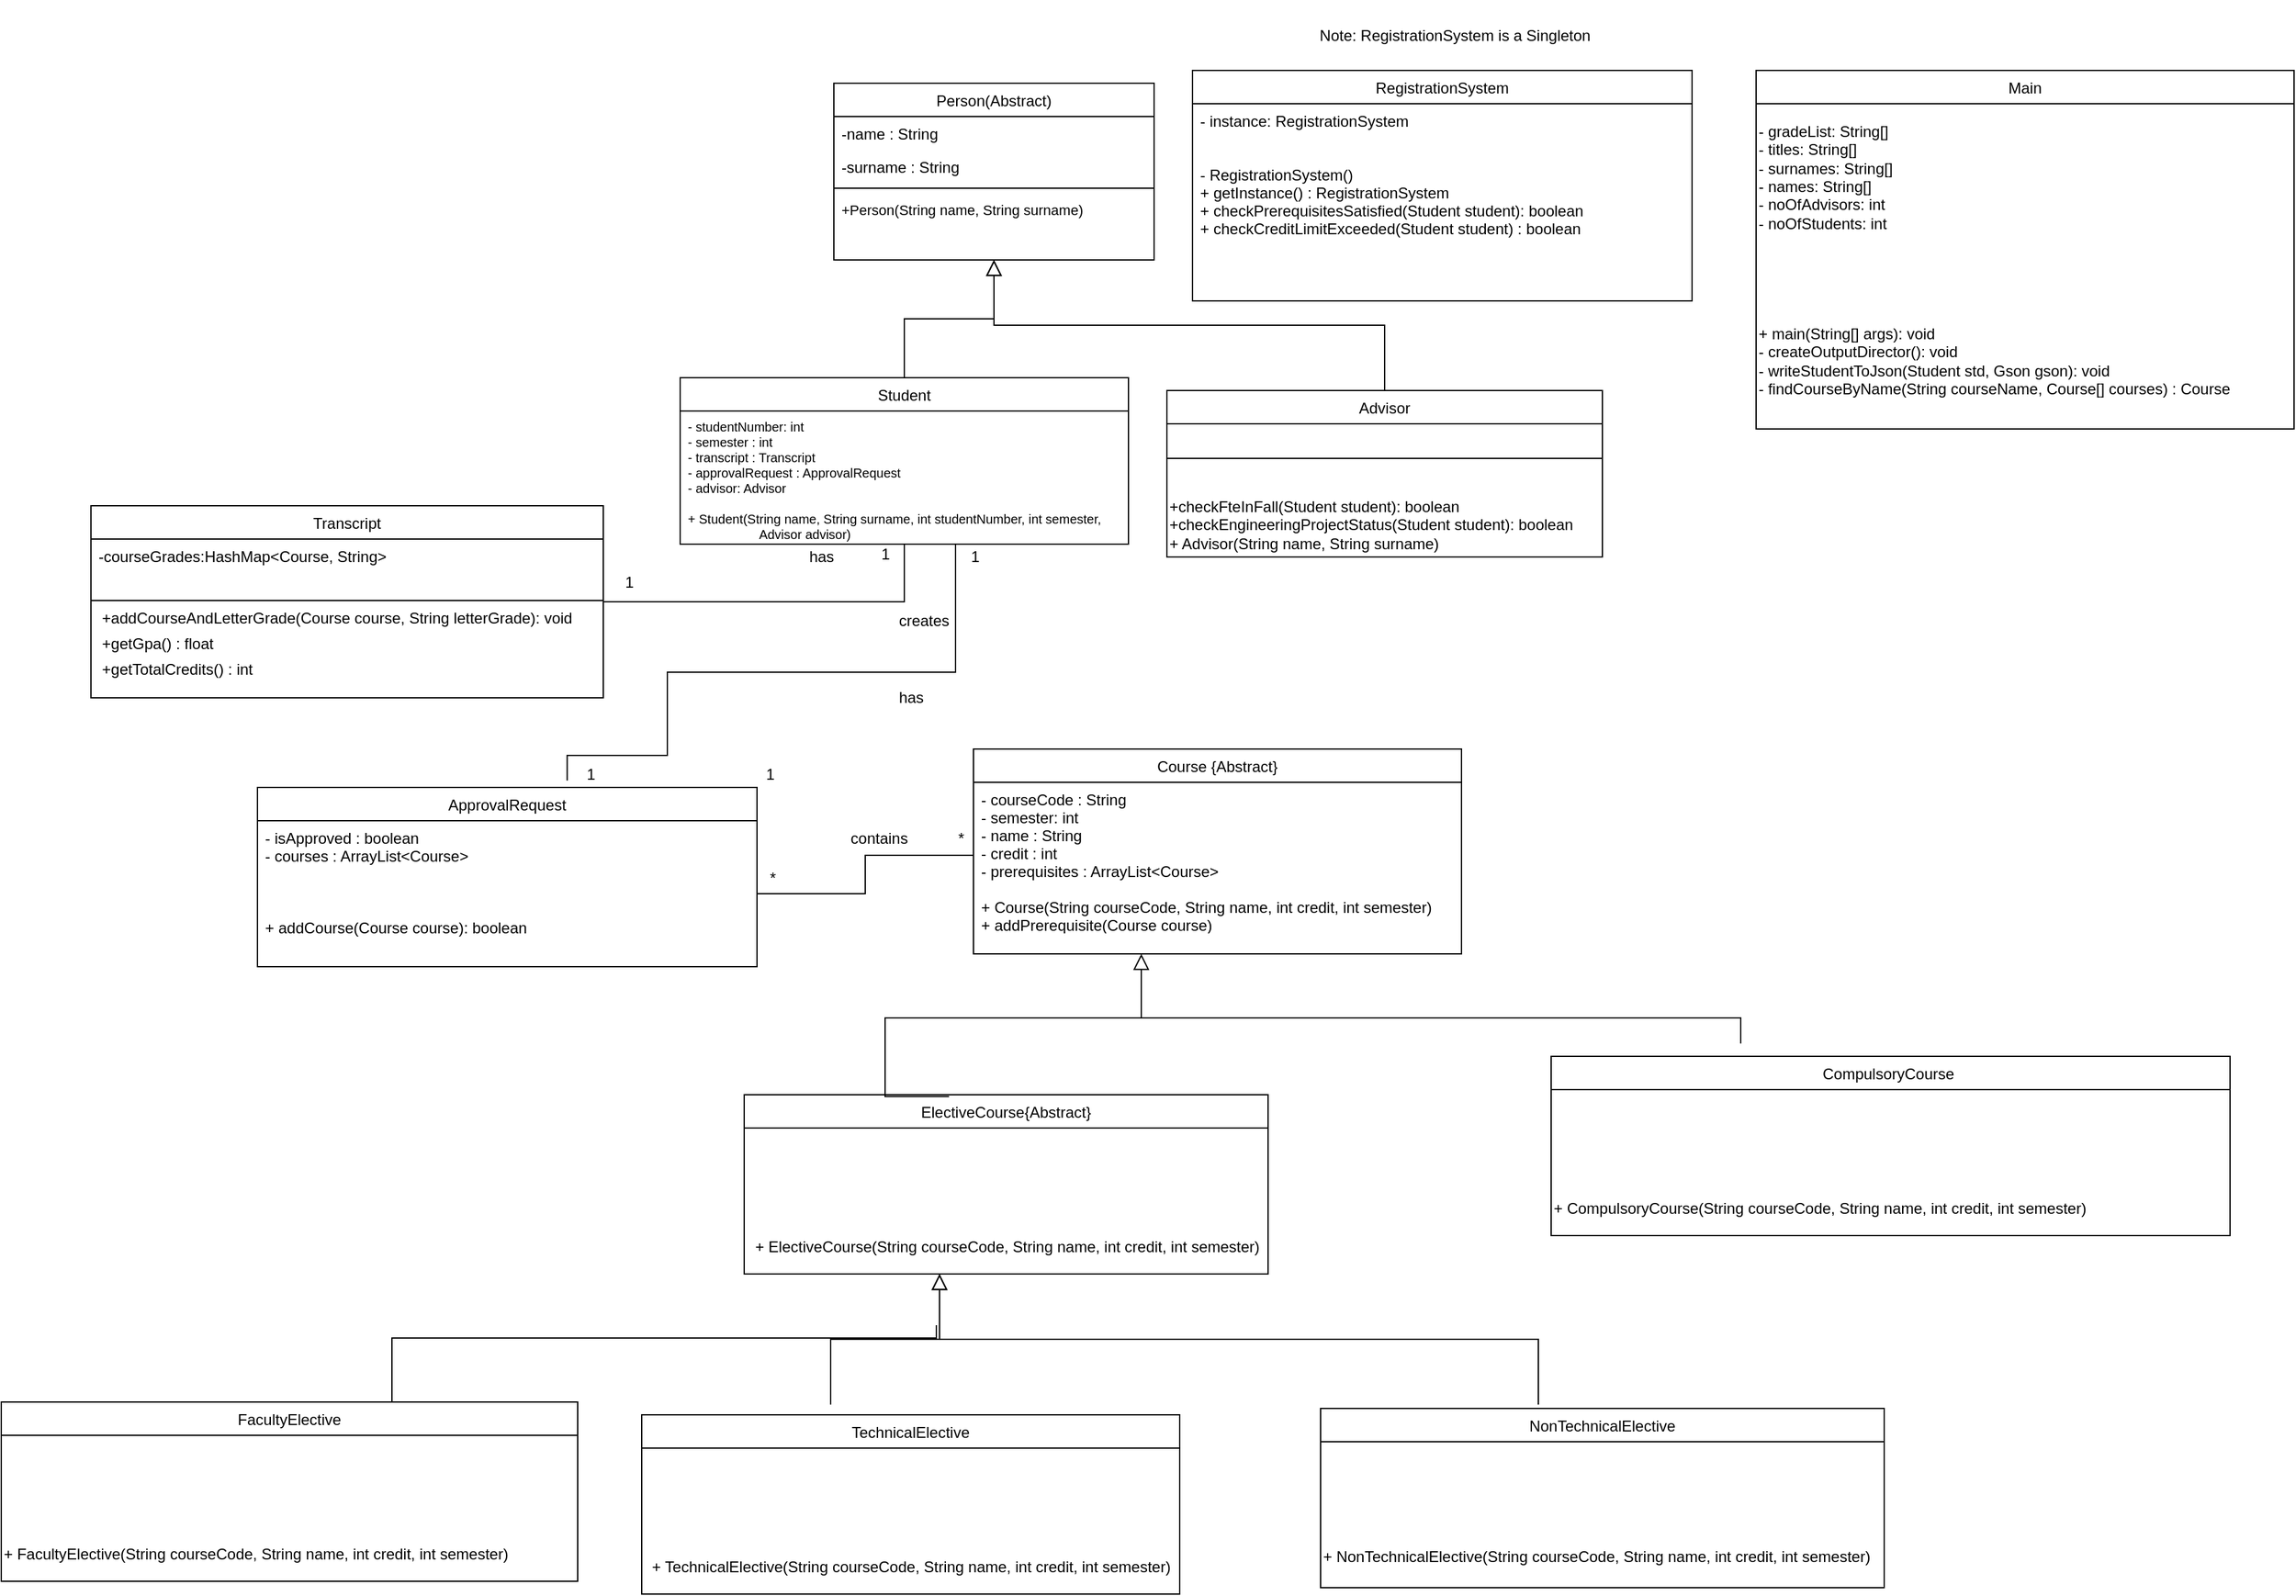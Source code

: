<mxfile version="15.9.1" type="device"><diagram id="C5RBs43oDa-KdzZeNtuy" name="Page-1"><mxGraphModel dx="4151" dy="1544" grid="1" gridSize="10" guides="1" tooltips="1" connect="1" arrows="1" fold="1" page="1" pageScale="1" pageWidth="827" pageHeight="1169" math="0" shadow="0"><root><mxCell id="WIyWlLk6GJQsqaUBKTNV-0"/><mxCell id="WIyWlLk6GJQsqaUBKTNV-1" parent="WIyWlLk6GJQsqaUBKTNV-0"/><mxCell id="zkfFHV4jXpPFQw0GAbJ--0" value="Person(Abstract)" style="swimlane;fontStyle=0;align=center;verticalAlign=top;childLayout=stackLayout;horizontal=1;startSize=26;horizontalStack=0;resizeParent=1;resizeLast=0;collapsible=1;marginBottom=0;rounded=0;shadow=0;strokeWidth=1;" parent="WIyWlLk6GJQsqaUBKTNV-1" vertex="1"><mxGeometry x="160" y="120" width="250" height="138" as="geometry"><mxRectangle x="230" y="140" width="160" height="26" as="alternateBounds"/></mxGeometry></mxCell><mxCell id="zkfFHV4jXpPFQw0GAbJ--1" value="-name : String" style="text;align=left;verticalAlign=top;spacingLeft=4;spacingRight=4;overflow=hidden;rotatable=0;points=[[0,0.5],[1,0.5]];portConstraint=eastwest;" parent="zkfFHV4jXpPFQw0GAbJ--0" vertex="1"><mxGeometry y="26" width="250" height="26" as="geometry"/></mxCell><mxCell id="zkfFHV4jXpPFQw0GAbJ--2" value="-surname : String" style="text;align=left;verticalAlign=top;spacingLeft=4;spacingRight=4;overflow=hidden;rotatable=0;points=[[0,0.5],[1,0.5]];portConstraint=eastwest;rounded=0;shadow=0;html=0;" parent="zkfFHV4jXpPFQw0GAbJ--0" vertex="1"><mxGeometry y="52" width="250" height="26" as="geometry"/></mxCell><mxCell id="zkfFHV4jXpPFQw0GAbJ--4" value="" style="line;html=1;strokeWidth=1;align=left;verticalAlign=middle;spacingTop=-1;spacingLeft=3;spacingRight=3;rotatable=0;labelPosition=right;points=[];portConstraint=eastwest;" parent="zkfFHV4jXpPFQw0GAbJ--0" vertex="1"><mxGeometry y="78" width="250" height="8" as="geometry"/></mxCell><mxCell id="v041M9IS-gCjZcnM9Cg_-3" value="+Person(String name, String surname)" style="text;align=left;verticalAlign=top;spacingLeft=4;spacingRight=4;overflow=hidden;rotatable=0;points=[[0,0.5],[1,0.5]];portConstraint=eastwest;rounded=0;shadow=0;html=0;fontSize=11;" parent="zkfFHV4jXpPFQw0GAbJ--0" vertex="1"><mxGeometry y="86" width="250" height="26" as="geometry"/></mxCell><mxCell id="zkfFHV4jXpPFQw0GAbJ--6" value="Student" style="swimlane;fontStyle=0;align=center;verticalAlign=top;childLayout=stackLayout;horizontal=1;startSize=26;horizontalStack=0;resizeParent=1;resizeLast=0;collapsible=1;marginBottom=0;rounded=0;shadow=0;strokeWidth=1;" parent="WIyWlLk6GJQsqaUBKTNV-1" vertex="1"><mxGeometry x="40" y="350" width="350" height="130" as="geometry"><mxRectangle x="130" y="380" width="160" height="26" as="alternateBounds"/></mxGeometry></mxCell><mxCell id="zkfFHV4jXpPFQw0GAbJ--8" value="- studentNumber: int&#10;- semester : int&#10;- transcript : Transcript&#10;- approvalRequest : ApprovalRequest&#10;- advisor: Advisor&#10;&#10;+ Student(String name, String surname, int studentNumber, int semester, &#10;                    Advisor advisor)" style="text;align=left;verticalAlign=top;spacingLeft=4;spacingRight=4;overflow=hidden;rotatable=0;points=[[0,0.5],[1,0.5]];portConstraint=eastwest;rounded=0;shadow=0;html=0;fontSize=10;" parent="zkfFHV4jXpPFQw0GAbJ--6" vertex="1"><mxGeometry y="26" width="350" height="104" as="geometry"/></mxCell><mxCell id="zkfFHV4jXpPFQw0GAbJ--12" value="" style="endArrow=block;endSize=10;endFill=0;shadow=0;strokeWidth=1;rounded=0;edgeStyle=elbowEdgeStyle;elbow=vertical;" parent="WIyWlLk6GJQsqaUBKTNV-1" source="zkfFHV4jXpPFQw0GAbJ--6" target="zkfFHV4jXpPFQw0GAbJ--0" edge="1"><mxGeometry width="160" relative="1" as="geometry"><mxPoint x="200" y="203" as="sourcePoint"/><mxPoint x="200" y="203" as="targetPoint"/></mxGeometry></mxCell><mxCell id="zkfFHV4jXpPFQw0GAbJ--13" value="Advisor" style="swimlane;fontStyle=0;align=center;verticalAlign=top;childLayout=stackLayout;horizontal=1;startSize=26;horizontalStack=0;resizeParent=1;resizeLast=0;collapsible=1;marginBottom=0;rounded=0;shadow=0;strokeWidth=1;" parent="WIyWlLk6GJQsqaUBKTNV-1" vertex="1"><mxGeometry x="420" y="360" width="340" height="130" as="geometry"><mxRectangle x="340" y="380" width="170" height="26" as="alternateBounds"/></mxGeometry></mxCell><mxCell id="zkfFHV4jXpPFQw0GAbJ--15" value="" style="line;html=1;strokeWidth=1;align=left;verticalAlign=middle;spacingTop=-1;spacingLeft=3;spacingRight=3;rotatable=0;labelPosition=right;points=[];portConstraint=eastwest;" parent="zkfFHV4jXpPFQw0GAbJ--13" vertex="1"><mxGeometry y="26" width="340" height="54" as="geometry"/></mxCell><mxCell id="WQhjMzVnhqIjHnXb6zLU-35" value="+checkFteInFall(Student student): boolean&lt;br&gt;&lt;div&gt;&lt;span&gt;+checkEngineeringProjectStatus(Student student): boolean&lt;/span&gt;&lt;/div&gt;&lt;div&gt;&lt;span&gt;+ Advisor(String name, String surname)&lt;/span&gt;&lt;/div&gt;" style="text;html=1;align=left;verticalAlign=middle;resizable=0;points=[];autosize=1;strokeColor=none;fillColor=none;" parent="zkfFHV4jXpPFQw0GAbJ--13" vertex="1"><mxGeometry y="80" width="340" height="50" as="geometry"/></mxCell><mxCell id="zkfFHV4jXpPFQw0GAbJ--16" value="" style="endArrow=block;endSize=10;endFill=0;shadow=0;strokeWidth=1;rounded=0;edgeStyle=elbowEdgeStyle;elbow=vertical;" parent="WIyWlLk6GJQsqaUBKTNV-1" source="zkfFHV4jXpPFQw0GAbJ--13" target="zkfFHV4jXpPFQw0GAbJ--0" edge="1"><mxGeometry width="160" relative="1" as="geometry"><mxPoint x="210" y="373" as="sourcePoint"/><mxPoint x="310" y="271" as="targetPoint"/></mxGeometry></mxCell><mxCell id="WQhjMzVnhqIjHnXb6zLU-38" style="edgeStyle=orthogonalEdgeStyle;rounded=0;orthogonalLoop=1;jettySize=auto;html=1;entryX=0.5;entryY=1;entryDx=0;entryDy=0;endArrow=none;endFill=0;" parent="WIyWlLk6GJQsqaUBKTNV-1" source="WQhjMzVnhqIjHnXb6zLU-1" target="zkfFHV4jXpPFQw0GAbJ--6" edge="1"><mxGeometry relative="1" as="geometry"/></mxCell><mxCell id="WQhjMzVnhqIjHnXb6zLU-1" value="Transcript" style="swimlane;fontStyle=0;align=center;verticalAlign=top;childLayout=stackLayout;horizontal=1;startSize=26;horizontalStack=0;resizeParent=1;resizeLast=0;collapsible=1;marginBottom=0;rounded=0;shadow=0;strokeWidth=1;" parent="WIyWlLk6GJQsqaUBKTNV-1" vertex="1"><mxGeometry x="-420" y="450" width="400" height="150" as="geometry"><mxRectangle x="130" y="380" width="160" height="26" as="alternateBounds"/></mxGeometry></mxCell><mxCell id="WQhjMzVnhqIjHnXb6zLU-2" value="-courseGrades:HashMap&lt;Course, String&gt;" style="text;align=left;verticalAlign=top;spacingLeft=4;spacingRight=4;overflow=hidden;rotatable=0;points=[[0,0.5],[1,0.5]];portConstraint=eastwest;rounded=0;shadow=0;html=0;" parent="WQhjMzVnhqIjHnXb6zLU-1" vertex="1"><mxGeometry y="26" width="400" height="44" as="geometry"/></mxCell><mxCell id="WQhjMzVnhqIjHnXb6zLU-3" value="" style="line;html=1;strokeWidth=1;align=left;verticalAlign=middle;spacingTop=-1;spacingLeft=3;spacingRight=3;rotatable=0;labelPosition=right;points=[];portConstraint=eastwest;" parent="WQhjMzVnhqIjHnXb6zLU-1" vertex="1"><mxGeometry y="70" width="400" height="8" as="geometry"/></mxCell><mxCell id="WQhjMzVnhqIjHnXb6zLU-4" value="&amp;nbsp; +addCourseAndLetterGrade(Course course, String letterGrade): void" style="text;html=1;align=left;verticalAlign=middle;resizable=0;points=[];autosize=1;strokeColor=none;fillColor=none;" parent="WQhjMzVnhqIjHnXb6zLU-1" vertex="1"><mxGeometry y="78" width="400" height="20" as="geometry"/></mxCell><mxCell id="v041M9IS-gCjZcnM9Cg_-4" value="&amp;nbsp; +getGpa() : float" style="text;html=1;align=left;verticalAlign=middle;resizable=0;points=[];autosize=1;strokeColor=none;fillColor=none;" parent="WQhjMzVnhqIjHnXb6zLU-1" vertex="1"><mxGeometry y="98" width="400" height="20" as="geometry"/></mxCell><mxCell id="jCii--dOWdTjODpA-Z4c-4" value="&amp;nbsp; +getTotalCredits() : int" style="text;html=1;align=left;verticalAlign=middle;resizable=0;points=[];autosize=1;strokeColor=none;fillColor=none;" vertex="1" parent="WQhjMzVnhqIjHnXb6zLU-1"><mxGeometry y="118" width="400" height="20" as="geometry"/></mxCell><mxCell id="WQhjMzVnhqIjHnXb6zLU-5" value="Course {Abstract}" style="swimlane;fontStyle=0;align=center;verticalAlign=top;childLayout=stackLayout;horizontal=1;startSize=26;horizontalStack=0;resizeParent=1;resizeLast=0;collapsible=1;marginBottom=0;rounded=0;shadow=0;strokeWidth=1;" parent="WIyWlLk6GJQsqaUBKTNV-1" vertex="1"><mxGeometry x="269" y="640" width="381" height="160" as="geometry"><mxRectangle x="130" y="380" width="160" height="26" as="alternateBounds"/></mxGeometry></mxCell><mxCell id="WQhjMzVnhqIjHnXb6zLU-6" value="- courseCode : String&#10;- semester: int&#10;- name : String&#10;- credit : int&#10;- prerequisites : ArrayList&lt;Course&gt;&#10;&#10;+ Course(String courseCode, String name, int credit, int semester)&#10;+ addPrerequisite(Course course)" style="text;align=left;verticalAlign=top;spacingLeft=4;spacingRight=4;overflow=hidden;rotatable=0;points=[[0,0.5],[1,0.5]];portConstraint=eastwest;rounded=0;shadow=0;html=0;" parent="WQhjMzVnhqIjHnXb6zLU-5" vertex="1"><mxGeometry y="26" width="381" height="114" as="geometry"/></mxCell><mxCell id="WQhjMzVnhqIjHnXb6zLU-11" value="ElectiveCourse{Abstract}" style="swimlane;fontStyle=0;align=center;verticalAlign=top;childLayout=stackLayout;horizontal=1;startSize=26;horizontalStack=0;resizeParent=1;resizeLast=0;collapsible=1;marginBottom=0;rounded=0;shadow=0;strokeWidth=1;" parent="WIyWlLk6GJQsqaUBKTNV-1" vertex="1"><mxGeometry x="90" y="910" width="409" height="140" as="geometry"><mxRectangle x="130" y="380" width="160" height="26" as="alternateBounds"/></mxGeometry></mxCell><mxCell id="v041M9IS-gCjZcnM9Cg_-7" value="&lt;span style=&quot;font-family: &amp;#34;helvetica&amp;#34; ; font-size: 12px ; text-align: left&quot;&gt;&lt;br&gt;&lt;br&gt;&lt;br&gt;&lt;br&gt;&lt;br&gt;&lt;br&gt;+ ElectiveCourse(String courseCode, String name, int credit, int semester)&lt;/span&gt;" style="text;html=1;align=center;verticalAlign=middle;resizable=0;points=[];autosize=1;strokeColor=none;fillColor=none;fontSize=11;" parent="WQhjMzVnhqIjHnXb6zLU-11" vertex="1"><mxGeometry y="26" width="409" height="100" as="geometry"/></mxCell><mxCell id="WQhjMzVnhqIjHnXb6zLU-13" value="CompulsoryCourse " style="swimlane;fontStyle=0;align=center;verticalAlign=top;childLayout=stackLayout;horizontal=1;startSize=26;horizontalStack=0;resizeParent=1;resizeLast=0;collapsible=1;marginBottom=0;rounded=0;shadow=0;strokeWidth=1;" parent="WIyWlLk6GJQsqaUBKTNV-1" vertex="1"><mxGeometry x="720" y="880" width="530" height="140" as="geometry"><mxRectangle x="130" y="380" width="160" height="26" as="alternateBounds"/></mxGeometry></mxCell><mxCell id="v041M9IS-gCjZcnM9Cg_-11" value="&lt;span style=&quot;font-family: &amp;quot;helvetica&amp;quot; ; font-size: 12px&quot;&gt;&lt;br&gt;&lt;br&gt;&lt;br&gt;&lt;br&gt;&lt;br&gt;&lt;br&gt;&lt;div style=&quot;&quot;&gt;&lt;span&gt;+ CompulsoryCourse(String courseCode, String name, int credit, int semester)&lt;/span&gt;&lt;/div&gt;&lt;/span&gt;" style="text;html=1;align=left;verticalAlign=middle;resizable=0;points=[];autosize=1;strokeColor=none;fillColor=none;fontSize=11;" parent="WQhjMzVnhqIjHnXb6zLU-13" vertex="1"><mxGeometry y="26" width="530" height="100" as="geometry"/></mxCell><mxCell id="WQhjMzVnhqIjHnXb6zLU-15" value="FacultyElective" style="swimlane;fontStyle=0;align=center;verticalAlign=top;childLayout=stackLayout;horizontal=1;startSize=26;horizontalStack=0;resizeParent=1;resizeLast=0;collapsible=1;marginBottom=0;rounded=0;shadow=0;strokeWidth=1;" parent="WIyWlLk6GJQsqaUBKTNV-1" vertex="1"><mxGeometry x="-490" y="1150" width="450" height="140" as="geometry"><mxRectangle x="130" y="380" width="160" height="26" as="alternateBounds"/></mxGeometry></mxCell><mxCell id="v041M9IS-gCjZcnM9Cg_-8" value="&lt;span style=&quot;font-family: &amp;#34;helvetica&amp;#34; ; font-size: 12px&quot;&gt;&lt;br&gt;&lt;br&gt;&lt;br&gt;&lt;br&gt;&lt;br&gt;&lt;br&gt;+ FacultyElective(String courseCode, String name, int credit, int semester)&lt;/span&gt;" style="text;html=1;align=left;verticalAlign=middle;resizable=0;points=[];autosize=1;strokeColor=none;fillColor=none;fontSize=11;" parent="WQhjMzVnhqIjHnXb6zLU-15" vertex="1"><mxGeometry y="26" width="450" height="100" as="geometry"/></mxCell><mxCell id="WQhjMzVnhqIjHnXb6zLU-17" value="NonTechnicalElective" style="swimlane;fontStyle=0;align=center;verticalAlign=top;childLayout=stackLayout;horizontal=1;startSize=26;horizontalStack=0;resizeParent=1;resizeLast=0;collapsible=1;marginBottom=0;rounded=0;shadow=0;strokeWidth=1;" parent="WIyWlLk6GJQsqaUBKTNV-1" vertex="1"><mxGeometry x="540" y="1155" width="440" height="140" as="geometry"><mxRectangle x="130" y="380" width="160" height="26" as="alternateBounds"/></mxGeometry></mxCell><mxCell id="v041M9IS-gCjZcnM9Cg_-10" value="&lt;br&gt;&lt;br&gt;&lt;br&gt;&lt;br&gt;&lt;div&gt;&lt;font face=&quot;helvetica&quot;&gt;&lt;span style=&quot;font-size: 12px&quot;&gt;&lt;br&gt;&lt;/span&gt;&lt;/font&gt;&lt;/div&gt;&lt;div&gt;&lt;br&gt;&lt;/div&gt;&lt;div&gt;&lt;span style=&quot;font-size: 12px ; font-family: &amp;#34;helvetica&amp;#34;&quot;&gt;+ NonTechnicalElective(String courseCode, String name, int credit, int semester)&lt;/span&gt;&lt;/div&gt;" style="text;html=1;align=left;verticalAlign=middle;resizable=0;points=[];autosize=1;strokeColor=none;fillColor=none;fontSize=11;" parent="WQhjMzVnhqIjHnXb6zLU-17" vertex="1"><mxGeometry y="26" width="440" height="100" as="geometry"/></mxCell><mxCell id="WQhjMzVnhqIjHnXb6zLU-19" value="TechnicalElective" style="swimlane;fontStyle=0;align=center;verticalAlign=top;childLayout=stackLayout;horizontal=1;startSize=26;horizontalStack=0;resizeParent=1;resizeLast=0;collapsible=1;marginBottom=0;rounded=0;shadow=0;strokeWidth=1;" parent="WIyWlLk6GJQsqaUBKTNV-1" vertex="1"><mxGeometry x="10" y="1160" width="420" height="140" as="geometry"><mxRectangle x="130" y="380" width="160" height="26" as="alternateBounds"/></mxGeometry></mxCell><mxCell id="v041M9IS-gCjZcnM9Cg_-9" value="&lt;span style=&quot;font-family: &amp;#34;helvetica&amp;#34; ; font-size: 12px ; text-align: left&quot;&gt;&lt;br&gt;&lt;br&gt;&lt;br&gt;&lt;br&gt;&lt;br&gt;&lt;br&gt;+ TechnicalElective(String courseCode, String name, int credit, int semester)&lt;/span&gt;" style="text;html=1;align=center;verticalAlign=middle;resizable=0;points=[];autosize=1;strokeColor=none;fillColor=none;fontSize=11;" parent="WQhjMzVnhqIjHnXb6zLU-19" vertex="1"><mxGeometry y="26" width="420" height="100" as="geometry"/></mxCell><mxCell id="WQhjMzVnhqIjHnXb6zLU-28" value="" style="endArrow=block;endSize=10;endFill=0;shadow=0;strokeWidth=1;rounded=0;edgeStyle=elbowEdgeStyle;elbow=vertical;" parent="WIyWlLk6GJQsqaUBKTNV-1" edge="1"><mxGeometry width="160" relative="1" as="geometry"><mxPoint x="157.5" y="1152" as="sourcePoint"/><mxPoint x="242.5" y="1050" as="targetPoint"/></mxGeometry></mxCell><mxCell id="WQhjMzVnhqIjHnXb6zLU-29" value="" style="endArrow=block;endSize=10;endFill=0;shadow=0;strokeWidth=1;rounded=0;edgeStyle=elbowEdgeStyle;elbow=vertical;" parent="WIyWlLk6GJQsqaUBKTNV-1" edge="1"><mxGeometry width="160" relative="1" as="geometry"><mxPoint x="710" y="1152" as="sourcePoint"/><mxPoint x="242.5" y="1050" as="targetPoint"/></mxGeometry></mxCell><mxCell id="WQhjMzVnhqIjHnXb6zLU-30" value="" style="endArrow=none;endSize=10;endFill=0;shadow=0;strokeWidth=1;rounded=0;elbow=vertical;exitX=0.5;exitY=0;exitDx=0;exitDy=0;edgeStyle=orthogonalEdgeStyle;" parent="WIyWlLk6GJQsqaUBKTNV-1" source="WQhjMzVnhqIjHnXb6zLU-15" edge="1"><mxGeometry width="160" relative="1" as="geometry"><mxPoint x="720" y="1162" as="sourcePoint"/><mxPoint x="240" y="1090" as="targetPoint"/><Array as="points"><mxPoint x="-185" y="1100"/><mxPoint x="240" y="1100"/></Array></mxGeometry></mxCell><mxCell id="WQhjMzVnhqIjHnXb6zLU-31" value="" style="endArrow=block;endSize=10;endFill=0;shadow=0;strokeWidth=1;rounded=0;edgeStyle=elbowEdgeStyle;elbow=vertical;" parent="WIyWlLk6GJQsqaUBKTNV-1" edge="1"><mxGeometry width="160" relative="1" as="geometry"><mxPoint x="868" y="870" as="sourcePoint"/><mxPoint x="400" y="800" as="targetPoint"/><Array as="points"><mxPoint x="630" y="850"/></Array></mxGeometry></mxCell><mxCell id="WQhjMzVnhqIjHnXb6zLU-32" value="" style="endArrow=none;endSize=10;endFill=0;shadow=0;strokeWidth=1;rounded=0;elbow=vertical;edgeStyle=orthogonalEdgeStyle;exitX=0.391;exitY=0.01;exitDx=0;exitDy=0;exitPerimeter=0;" parent="WIyWlLk6GJQsqaUBKTNV-1" source="WQhjMzVnhqIjHnXb6zLU-11" edge="1"><mxGeometry width="160" relative="1" as="geometry"><mxPoint x="200" y="880" as="sourcePoint"/><mxPoint x="400" y="820" as="targetPoint"/><Array as="points"><mxPoint x="200" y="911"/><mxPoint x="200" y="850"/><mxPoint x="400" y="850"/><mxPoint x="400" y="820"/></Array></mxGeometry></mxCell><mxCell id="WQhjMzVnhqIjHnXb6zLU-33" value="RegistrationSystem" style="swimlane;fontStyle=0;align=center;verticalAlign=top;childLayout=stackLayout;horizontal=1;startSize=26;horizontalStack=0;resizeParent=1;resizeLast=0;collapsible=1;marginBottom=0;rounded=0;shadow=0;strokeWidth=1;" parent="WIyWlLk6GJQsqaUBKTNV-1" vertex="1"><mxGeometry x="440" y="110" width="390" height="180" as="geometry"><mxRectangle x="130" y="380" width="160" height="26" as="alternateBounds"/></mxGeometry></mxCell><mxCell id="WQhjMzVnhqIjHnXb6zLU-34" value="- instance: RegistrationSystem&#10;&#10;&#10;- RegistrationSystem()&#10;+ getInstance() : RegistrationSystem&#10;+ checkPrerequisitesSatisfied(Student student): boolean&#10;+ checkCreditLimitExceeded(Student student) : boolean&#10;" style="text;align=left;verticalAlign=top;spacingLeft=4;spacingRight=4;overflow=hidden;rotatable=0;points=[[0,0.5],[1,0.5]];portConstraint=eastwest;rounded=0;shadow=0;html=0;" parent="WQhjMzVnhqIjHnXb6zLU-33" vertex="1"><mxGeometry y="26" width="390" height="154" as="geometry"/></mxCell><mxCell id="WQhjMzVnhqIjHnXb6zLU-39" value="1" style="text;html=1;align=center;verticalAlign=middle;resizable=0;points=[];autosize=1;strokeColor=none;fillColor=none;" parent="WIyWlLk6GJQsqaUBKTNV-1" vertex="1"><mxGeometry x="-10" y="500" width="20" height="20" as="geometry"/></mxCell><mxCell id="WQhjMzVnhqIjHnXb6zLU-40" value="1" style="text;html=1;align=center;verticalAlign=middle;resizable=0;points=[];autosize=1;strokeColor=none;fillColor=none;" parent="WIyWlLk6GJQsqaUBKTNV-1" vertex="1"><mxGeometry x="190" y="478" width="20" height="20" as="geometry"/></mxCell><mxCell id="WQhjMzVnhqIjHnXb6zLU-41" value="has" style="text;html=1;align=center;verticalAlign=middle;resizable=0;points=[];autosize=1;strokeColor=none;fillColor=none;" parent="WIyWlLk6GJQsqaUBKTNV-1" vertex="1"><mxGeometry x="135" y="480" width="30" height="20" as="geometry"/></mxCell><mxCell id="WQhjMzVnhqIjHnXb6zLU-44" value="ApprovalRequest" style="swimlane;fontStyle=0;align=center;verticalAlign=top;childLayout=stackLayout;horizontal=1;startSize=26;horizontalStack=0;resizeParent=1;resizeLast=0;collapsible=1;marginBottom=0;rounded=0;shadow=0;strokeWidth=1;" parent="WIyWlLk6GJQsqaUBKTNV-1" vertex="1"><mxGeometry x="-290" y="670" width="390" height="140" as="geometry"><mxRectangle x="130" y="380" width="160" height="26" as="alternateBounds"/></mxGeometry></mxCell><mxCell id="WQhjMzVnhqIjHnXb6zLU-45" value="- isApproved : boolean&#10;- courses : ArrayList&lt;Course&gt;&#10;&#10;&#10;&#10;+ addCourse(Course course): boolean" style="text;align=left;verticalAlign=top;spacingLeft=4;spacingRight=4;overflow=hidden;rotatable=0;points=[[0,0.5],[1,0.5]];portConstraint=eastwest;rounded=0;shadow=0;html=0;" parent="WQhjMzVnhqIjHnXb6zLU-44" vertex="1"><mxGeometry y="26" width="390" height="114" as="geometry"/></mxCell><mxCell id="WQhjMzVnhqIjHnXb6zLU-46" style="edgeStyle=orthogonalEdgeStyle;rounded=0;orthogonalLoop=1;jettySize=auto;html=1;endArrow=none;endFill=0;exitX=0.62;exitY=-0.038;exitDx=0;exitDy=0;exitPerimeter=0;" parent="WIyWlLk6GJQsqaUBKTNV-1" source="WQhjMzVnhqIjHnXb6zLU-44" edge="1"><mxGeometry relative="1" as="geometry"><mxPoint x="30" y="620" as="sourcePoint"/><mxPoint x="260" y="480" as="targetPoint"/><Array as="points"><mxPoint x="30" y="645"/><mxPoint x="30" y="580"/><mxPoint x="255" y="580"/></Array></mxGeometry></mxCell><mxCell id="WQhjMzVnhqIjHnXb6zLU-47" style="edgeStyle=orthogonalEdgeStyle;rounded=0;orthogonalLoop=1;jettySize=auto;html=1;exitX=1;exitY=0.5;exitDx=0;exitDy=0;endArrow=none;endFill=0;" parent="WIyWlLk6GJQsqaUBKTNV-1" source="WQhjMzVnhqIjHnXb6zLU-45" target="WQhjMzVnhqIjHnXb6zLU-6" edge="1"><mxGeometry relative="1" as="geometry"/></mxCell><mxCell id="WQhjMzVnhqIjHnXb6zLU-50" value="1" style="text;html=1;align=center;verticalAlign=middle;resizable=0;points=[];autosize=1;strokeColor=none;fillColor=none;" parent="WIyWlLk6GJQsqaUBKTNV-1" vertex="1"><mxGeometry x="260" y="480" width="20" height="20" as="geometry"/></mxCell><mxCell id="WQhjMzVnhqIjHnXb6zLU-51" value="1" style="text;html=1;align=center;verticalAlign=middle;resizable=0;points=[];autosize=1;strokeColor=none;fillColor=none;" parent="WIyWlLk6GJQsqaUBKTNV-1" vertex="1"><mxGeometry x="-40" y="650" width="20" height="20" as="geometry"/></mxCell><mxCell id="WQhjMzVnhqIjHnXb6zLU-52" value="creates" style="text;html=1;align=center;verticalAlign=middle;resizable=0;points=[];autosize=1;strokeColor=none;fillColor=none;" parent="WIyWlLk6GJQsqaUBKTNV-1" vertex="1"><mxGeometry x="205" y="530" width="50" height="20" as="geometry"/></mxCell><mxCell id="WQhjMzVnhqIjHnXb6zLU-54" value="1" style="text;html=1;align=center;verticalAlign=middle;resizable=0;points=[];autosize=1;strokeColor=none;fillColor=none;" parent="WIyWlLk6GJQsqaUBKTNV-1" vertex="1"><mxGeometry x="100" y="650" width="20" height="20" as="geometry"/></mxCell><mxCell id="WQhjMzVnhqIjHnXb6zLU-55" value="has" style="text;html=1;align=center;verticalAlign=middle;resizable=0;points=[];autosize=1;strokeColor=none;fillColor=none;" parent="WIyWlLk6GJQsqaUBKTNV-1" vertex="1"><mxGeometry x="205" y="590" width="30" height="20" as="geometry"/></mxCell><mxCell id="WQhjMzVnhqIjHnXb6zLU-56" value="*" style="text;html=1;align=center;verticalAlign=middle;resizable=0;points=[];autosize=1;strokeColor=none;fillColor=none;" parent="WIyWlLk6GJQsqaUBKTNV-1" vertex="1"><mxGeometry x="102" y="731" width="20" height="20" as="geometry"/></mxCell><mxCell id="WQhjMzVnhqIjHnXb6zLU-57" value="*" style="text;html=1;align=center;verticalAlign=middle;resizable=0;points=[];autosize=1;strokeColor=none;fillColor=none;" parent="WIyWlLk6GJQsqaUBKTNV-1" vertex="1"><mxGeometry x="249" y="700" width="20" height="20" as="geometry"/></mxCell><mxCell id="WQhjMzVnhqIjHnXb6zLU-58" value="contains" style="text;html=1;align=center;verticalAlign=middle;resizable=0;points=[];autosize=1;strokeColor=none;fillColor=none;" parent="WIyWlLk6GJQsqaUBKTNV-1" vertex="1"><mxGeometry x="165" y="700" width="60" height="20" as="geometry"/></mxCell><mxCell id="jCii--dOWdTjODpA-Z4c-0" value="Note: RegistrationSystem is a Singleton" style="text;html=1;strokeColor=none;fillColor=none;align=center;verticalAlign=middle;whiteSpace=wrap;rounded=0;" vertex="1" parent="WIyWlLk6GJQsqaUBKTNV-1"><mxGeometry x="450" y="55" width="390" height="55" as="geometry"/></mxCell><mxCell id="jCii--dOWdTjODpA-Z4c-1" value="Main" style="swimlane;fontStyle=0;align=center;verticalAlign=top;childLayout=stackLayout;horizontal=1;startSize=26;horizontalStack=0;resizeParent=1;resizeLast=0;collapsible=1;marginBottom=0;rounded=0;shadow=0;strokeWidth=1;" vertex="1" parent="WIyWlLk6GJQsqaUBKTNV-1"><mxGeometry x="880" y="110" width="420" height="280" as="geometry"><mxRectangle x="340" y="380" width="170" height="26" as="alternateBounds"/></mxGeometry></mxCell><mxCell id="jCii--dOWdTjODpA-Z4c-3" value="&lt;br&gt;- gradeList: String[]&lt;br&gt;- titles: String[]&lt;br&gt;- surnames: String[]&lt;br&gt;- names: String[]&lt;br&gt;- noOfAdvisors: int&lt;br&gt;- noOfStudents: int&lt;br&gt;&lt;br&gt;&lt;br&gt;&lt;br&gt;&lt;br&gt;&lt;br&gt;+ main(String[] args): void&lt;br&gt;- createOutputDirector(): void&lt;br&gt;- writeStudentToJson(Student std, Gson gson): void&lt;br&gt;- findCourseByName(String courseName, Course[] courses) : Course&amp;nbsp;" style="text;html=1;align=left;verticalAlign=middle;resizable=0;points=[];autosize=1;strokeColor=none;fillColor=none;" vertex="1" parent="jCii--dOWdTjODpA-Z4c-1"><mxGeometry y="26" width="420" height="230" as="geometry"/></mxCell></root></mxGraphModel></diagram></mxfile>